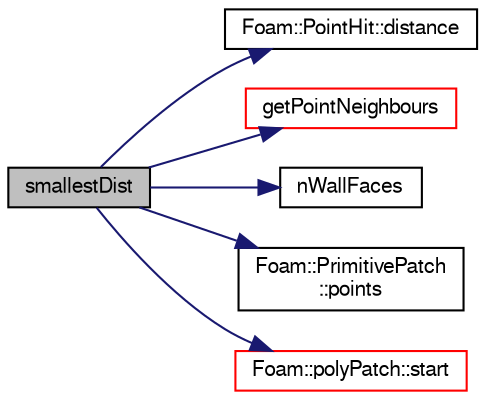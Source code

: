 digraph "smallestDist"
{
  bgcolor="transparent";
  edge [fontname="FreeSans",fontsize="10",labelfontname="FreeSans",labelfontsize="10"];
  node [fontname="FreeSans",fontsize="10",shape=record];
  rankdir="LR";
  Node242 [label="smallestDist",height=0.2,width=0.4,color="black", fillcolor="grey75", style="filled", fontcolor="black"];
  Node242 -> Node243 [color="midnightblue",fontsize="10",style="solid",fontname="FreeSans"];
  Node243 [label="Foam::PointHit::distance",height=0.2,width=0.4,color="black",URL="$a27558.html#a288a3ea8e3ee215a5e12afc1002ed4e6",tooltip="Return distance to hit. "];
  Node242 -> Node244 [color="midnightblue",fontsize="10",style="solid",fontname="FreeSans"];
  Node244 [label="getPointNeighbours",height=0.2,width=0.4,color="red",URL="$a24958.html#a1545ea42673856bbee81ec441629ab19",tooltip="Get faces sharing point with face on patch. "];
  Node242 -> Node329 [color="midnightblue",fontsize="10",style="solid",fontname="FreeSans"];
  Node329 [label="nWallFaces",height=0.2,width=0.4,color="black",URL="$a20186.html#ace3ce457d57f6aa80fad527f34d117c8"];
  Node242 -> Node334 [color="midnightblue",fontsize="10",style="solid",fontname="FreeSans"];
  Node334 [label="Foam::PrimitivePatch\l::points",height=0.2,width=0.4,color="black",URL="$a27538.html#aa3c7d968f31c88780c663876f64ef6a6",tooltip="Return reference to global points. "];
  Node242 -> Node315 [color="midnightblue",fontsize="10",style="solid",fontname="FreeSans"];
  Node315 [label="Foam::polyPatch::start",height=0.2,width=0.4,color="red",URL="$a27478.html#a6bfd3e3abb11e98bdb4b98671cec1234",tooltip="Return start label of this patch in the polyMesh face list. "];
}
